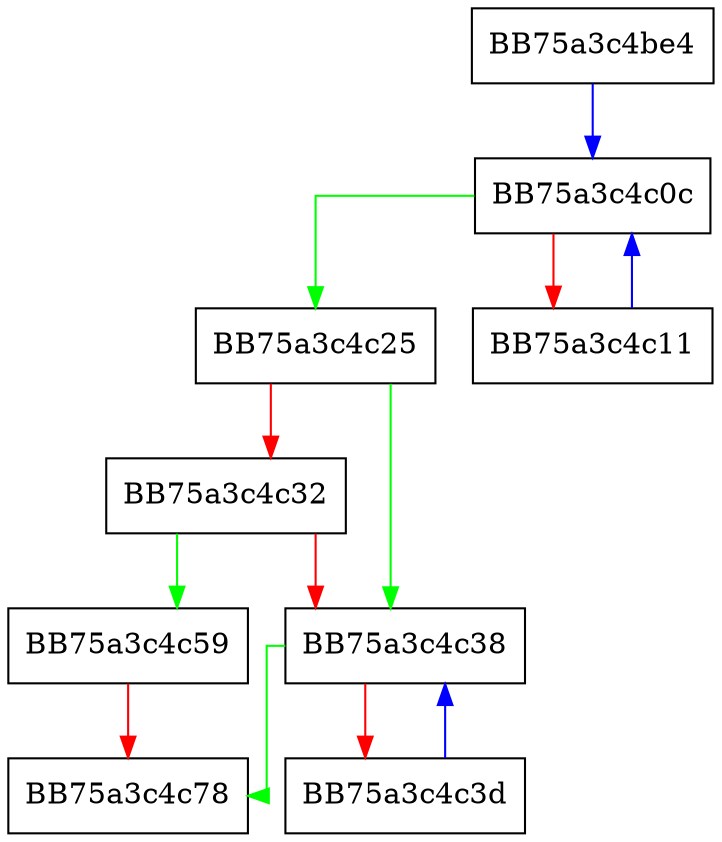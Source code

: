 digraph _Erase {
  node [shape="box"];
  graph [splines=ortho];
  BB75a3c4be4 -> BB75a3c4c0c [color="blue"];
  BB75a3c4c0c -> BB75a3c4c25 [color="green"];
  BB75a3c4c0c -> BB75a3c4c11 [color="red"];
  BB75a3c4c11 -> BB75a3c4c0c [color="blue"];
  BB75a3c4c25 -> BB75a3c4c38 [color="green"];
  BB75a3c4c25 -> BB75a3c4c32 [color="red"];
  BB75a3c4c32 -> BB75a3c4c59 [color="green"];
  BB75a3c4c32 -> BB75a3c4c38 [color="red"];
  BB75a3c4c38 -> BB75a3c4c78 [color="green"];
  BB75a3c4c38 -> BB75a3c4c3d [color="red"];
  BB75a3c4c3d -> BB75a3c4c38 [color="blue"];
  BB75a3c4c59 -> BB75a3c4c78 [color="red"];
}